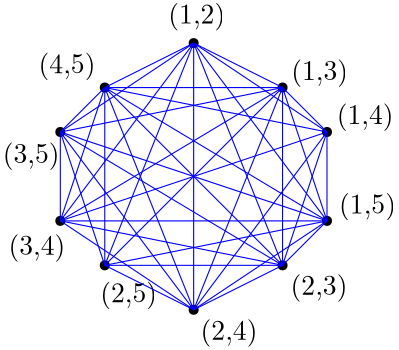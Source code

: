 <?xml version="1.0"?>
<!DOCTYPE ipe SYSTEM "ipe.dtd">
<ipe version="70206" creator="Ipe 7.2.7">
<info created="D:20190708170137" modified="D:20190708173641"/>
<ipestyle name="basic">
<symbol name="arrow/arc(spx)">
<path stroke="sym-stroke" fill="sym-stroke" pen="sym-pen">
0 0 m
-1 0.333 l
-1 -0.333 l
h
</path>
</symbol>
<symbol name="arrow/farc(spx)">
<path stroke="sym-stroke" fill="white" pen="sym-pen">
0 0 m
-1 0.333 l
-1 -0.333 l
h
</path>
</symbol>
<symbol name="arrow/ptarc(spx)">
<path stroke="sym-stroke" fill="sym-stroke" pen="sym-pen">
0 0 m
-1 0.333 l
-0.8 0 l
-1 -0.333 l
h
</path>
</symbol>
<symbol name="arrow/fptarc(spx)">
<path stroke="sym-stroke" fill="white" pen="sym-pen">
0 0 m
-1 0.333 l
-0.8 0 l
-1 -0.333 l
h
</path>
</symbol>
<symbol name="mark/circle(sx)" transformations="translations">
<path fill="sym-stroke">
0.6 0 0 0.6 0 0 e
0.4 0 0 0.4 0 0 e
</path>
</symbol>
<symbol name="mark/disk(sx)" transformations="translations">
<path fill="sym-stroke">
0.6 0 0 0.6 0 0 e
</path>
</symbol>
<symbol name="mark/fdisk(sfx)" transformations="translations">
<group>
<path fill="sym-fill">
0.5 0 0 0.5 0 0 e
</path>
<path fill="sym-stroke" fillrule="eofill">
0.6 0 0 0.6 0 0 e
0.4 0 0 0.4 0 0 e
</path>
</group>
</symbol>
<symbol name="mark/box(sx)" transformations="translations">
<path fill="sym-stroke" fillrule="eofill">
-0.6 -0.6 m
0.6 -0.6 l
0.6 0.6 l
-0.6 0.6 l
h
-0.4 -0.4 m
0.4 -0.4 l
0.4 0.4 l
-0.4 0.4 l
h
</path>
</symbol>
<symbol name="mark/square(sx)" transformations="translations">
<path fill="sym-stroke">
-0.6 -0.6 m
0.6 -0.6 l
0.6 0.6 l
-0.6 0.6 l
h
</path>
</symbol>
<symbol name="mark/fsquare(sfx)" transformations="translations">
<group>
<path fill="sym-fill">
-0.5 -0.5 m
0.5 -0.5 l
0.5 0.5 l
-0.5 0.5 l
h
</path>
<path fill="sym-stroke" fillrule="eofill">
-0.6 -0.6 m
0.6 -0.6 l
0.6 0.6 l
-0.6 0.6 l
h
-0.4 -0.4 m
0.4 -0.4 l
0.4 0.4 l
-0.4 0.4 l
h
</path>
</group>
</symbol>
<symbol name="mark/cross(sx)" transformations="translations">
<group>
<path fill="sym-stroke">
-0.43 -0.57 m
0.57 0.43 l
0.43 0.57 l
-0.57 -0.43 l
h
</path>
<path fill="sym-stroke">
-0.43 0.57 m
0.57 -0.43 l
0.43 -0.57 l
-0.57 0.43 l
h
</path>
</group>
</symbol>
<symbol name="arrow/fnormal(spx)">
<path stroke="sym-stroke" fill="white" pen="sym-pen">
0 0 m
-1 0.333 l
-1 -0.333 l
h
</path>
</symbol>
<symbol name="arrow/pointed(spx)">
<path stroke="sym-stroke" fill="sym-stroke" pen="sym-pen">
0 0 m
-1 0.333 l
-0.8 0 l
-1 -0.333 l
h
</path>
</symbol>
<symbol name="arrow/fpointed(spx)">
<path stroke="sym-stroke" fill="white" pen="sym-pen">
0 0 m
-1 0.333 l
-0.8 0 l
-1 -0.333 l
h
</path>
</symbol>
<symbol name="arrow/linear(spx)">
<path stroke="sym-stroke" pen="sym-pen">
-1 0.333 m
0 0 l
-1 -0.333 l
</path>
</symbol>
<symbol name="arrow/fdouble(spx)">
<path stroke="sym-stroke" fill="white" pen="sym-pen">
0 0 m
-1 0.333 l
-1 -0.333 l
h
-1 0 m
-2 0.333 l
-2 -0.333 l
h
</path>
</symbol>
<symbol name="arrow/double(spx)">
<path stroke="sym-stroke" fill="sym-stroke" pen="sym-pen">
0 0 m
-1 0.333 l
-1 -0.333 l
h
-1 0 m
-2 0.333 l
-2 -0.333 l
h
</path>
</symbol>
<pen name="heavier" value="0.8"/>
<pen name="fat" value="1.2"/>
<pen name="ultrafat" value="2"/>
<symbolsize name="large" value="5"/>
<symbolsize name="small" value="2"/>
<symbolsize name="tiny" value="1.1"/>
<arrowsize name="large" value="10"/>
<arrowsize name="small" value="5"/>
<arrowsize name="tiny" value="3"/>
<color name="red" value="1 0 0"/>
<color name="green" value="0 1 0"/>
<color name="blue" value="0 0 1"/>
<color name="yellow" value="1 1 0"/>
<color name="orange" value="1 0.647 0"/>
<color name="gold" value="1 0.843 0"/>
<color name="purple" value="0.627 0.125 0.941"/>
<color name="gray" value="0.745"/>
<color name="brown" value="0.647 0.165 0.165"/>
<color name="navy" value="0 0 0.502"/>
<color name="pink" value="1 0.753 0.796"/>
<color name="seagreen" value="0.18 0.545 0.341"/>
<color name="turquoise" value="0.251 0.878 0.816"/>
<color name="violet" value="0.933 0.51 0.933"/>
<color name="darkblue" value="0 0 0.545"/>
<color name="darkcyan" value="0 0.545 0.545"/>
<color name="darkgray" value="0.663"/>
<color name="darkgreen" value="0 0.392 0"/>
<color name="darkmagenta" value="0.545 0 0.545"/>
<color name="darkorange" value="1 0.549 0"/>
<color name="darkred" value="0.545 0 0"/>
<color name="lightblue" value="0.678 0.847 0.902"/>
<color name="lightcyan" value="0.878 1 1"/>
<color name="lightgray" value="0.827"/>
<color name="lightgreen" value="0.565 0.933 0.565"/>
<color name="lightyellow" value="1 1 0.878"/>
<dashstyle name="dashed" value="[4] 0"/>
<dashstyle name="dotted" value="[1 3] 0"/>
<dashstyle name="dash dotted" value="[4 2 1 2] 0"/>
<dashstyle name="dash dot dotted" value="[4 2 1 2 1 2] 0"/>
<textsize name="large" value="\large"/>
<textsize name="Large" value="\Large"/>
<textsize name="LARGE" value="\LARGE"/>
<textsize name="huge" value="\huge"/>
<textsize name="Huge" value="\Huge"/>
<textsize name="small" value="\small"/>
<textsize name="footnote" value="\footnotesize"/>
<textsize name="tiny" value="\tiny"/>
<textstyle name="center" begin="\begin{center}" end="\end{center}"/>
<textstyle name="itemize" begin="\begin{itemize}" end="\end{itemize}"/>
<textstyle name="item" begin="\begin{itemize}\item{}" end="\end{itemize}"/>
<gridsize name="4 pts" value="4"/>
<gridsize name="8 pts (~3 mm)" value="8"/>
<gridsize name="16 pts (~6 mm)" value="16"/>
<gridsize name="32 pts (~12 mm)" value="32"/>
<gridsize name="10 pts (~3.5 mm)" value="10"/>
<gridsize name="20 pts (~7 mm)" value="20"/>
<gridsize name="14 pts (~5 mm)" value="14"/>
<gridsize name="28 pts (~10 mm)" value="28"/>
<gridsize name="56 pts (~20 mm)" value="56"/>
<anglesize name="90 deg" value="90"/>
<anglesize name="60 deg" value="60"/>
<anglesize name="45 deg" value="45"/>
<anglesize name="30 deg" value="30"/>
<anglesize name="22.5 deg" value="22.5"/>
<opacity name="10%" value="0.1"/>
<opacity name="30%" value="0.3"/>
<opacity name="50%" value="0.5"/>
<opacity name="75%" value="0.75"/>
<tiling name="falling" angle="-60" step="4" width="1"/>
<tiling name="rising" angle="30" step="4" width="1"/>
</ipestyle>
<page>
<layer name="alpha"/>
<view layers="alpha" active="alpha"/>
<use layer="alpha" matrix="1 0 0 1 32.1163 239.706" name="mark/disk(sx)" pos="64 448" size="normal" stroke="black"/>
<use matrix="1 0 0 1 32.1163 255.706" name="mark/disk(sx)" pos="64 400" size="normal" stroke="black"/>
<use matrix="1 0 0 1 32.1163 255.706" name="mark/disk(sx)" pos="112 368" size="normal" stroke="black"/>
<use matrix="1 0 0 1 32.1163 239.706" name="mark/disk(sx)" pos="112 480" size="normal" stroke="black"/>
<use matrix="1 0 0 1 32.1163 239.706" name="mark/disk(sx)" pos="160 448" size="normal" stroke="black"/>
<use matrix="1 0 0 1 32.1163 255.706" name="mark/disk(sx)" pos="160 400" size="normal" stroke="black"/>
<use matrix="1 0 0 1 32.1163 271.706" name="mark/disk(sx)" pos="80 368" size="normal" stroke="black"/>
<use matrix="1 0 0 1 16.1163 271.706" name="mark/disk(sx)" pos="160 368" size="normal" stroke="black"/>
<use matrix="1 0 0 1 32.1163 239.706" name="mark/disk(sx)" pos="80 464" size="normal" stroke="black"/>
<use matrix="1 0 0 1 32.1163 239.706" name="mark/disk(sx)" pos="144 464" size="normal" stroke="black"/>
<text matrix="1 0 0 1 7.00055 262.75" transformations="translations" pos="128 464" stroke="black" type="label" width="20.479" height="7.473" depth="2.49" valign="baseline">(1,2)</text>
<text matrix="1 0 0 1 19.2239 258.399" transformations="translations" pos="160 448" stroke="black" type="label" width="20.479" height="7.473" depth="2.49" valign="baseline">(1,3)</text>
<text matrix="1 0 0 1 19.6383 258.606" transformations="translations" pos="176 432" stroke="black" type="label" width="20.479" height="7.473" depth="2.49" valign="baseline">(1,4)</text>
<text matrix="1 0 0 1 20.467 258.399" transformations="translations" pos="176 400" stroke="black" type="label" width="20.479" height="7.473" depth="2.49" valign="baseline">(1,5)</text>
<text matrix="1 0 0 1 19.0168 245.14" transformations="translations" pos="160 384" stroke="black" type="label" width="20.479" height="7.473" depth="2.49" valign="baseline">(2,3)</text>
<text matrix="1 0 0 1 18.6024 244.933" transformations="translations" pos="128 368" stroke="black" type="label" width="20.479" height="7.473" depth="2.49" valign="baseline">(2,4)</text>
<text matrix="1 0 0 1 14.4589 242.446" transformations="translations" pos="96 384" stroke="black" type="label" width="20.479" height="7.473" depth="2.49" valign="baseline">(2,5)</text>
<text matrix="1 0 0 1 -2.5296 243.482" transformations="translations" pos="80 400" stroke="black" type="label" width="20.479" height="7.473" depth="2.49" valign="baseline">(3,4)</text>
<text matrix="1 0 0 1 -4.6013 244.518" transformations="translations" pos="80 432" stroke="black" type="label" width="20.479" height="7.473" depth="2.49" valign="baseline">(3,5)</text>
<text matrix="1 0 0 1 -7.709 260.885" transformations="translations" pos="96 448" stroke="black" type="label" width="20.479" height="7.473" depth="2.49" valign="baseline">(4,5)</text>
<path stroke="blue">
112.116 703.706 m
112.116 639.706 l
</path>
<path stroke="blue">
112.116 703.706 m
96.1163 687.706 l
</path>
<path stroke="blue">
112.116 703.706 m
96.1163 655.706 l
</path>
<path stroke="blue">
112.116 703.706 m
144.116 623.706 l
</path>
<path stroke="blue">
112.116 703.706 m
176.116 639.706 l
</path>
<path stroke="blue">
112.116 703.706 m
192.116 655.706 l
</path>
<path stroke="blue">
112.116 703.706 m
192.116 687.706 l
</path>
<path stroke="blue">
112.116 703.706 m
176.116 703.706 l
</path>
<path stroke="blue">
112.116 703.706 m
144.116 719.706 l
</path>
<path stroke="blue">
144.116 719.706 m
96.1163 687.706 l
</path>
<path stroke="blue">
144.116 719.706 m
96.1163 655.706 l
</path>
<path stroke="blue">
144.116 719.706 m
112.116 639.706 l
</path>
<path stroke="blue">
144.116 719.706 m
144.116 623.706 l
</path>
<path stroke="blue">
144.116 719.706 m
176.116 639.706 l
</path>
<path stroke="blue">
144.116 719.706 m
192.116 655.706 l
</path>
<path stroke="blue">
144.116 719.706 m
176.116 703.706 l
</path>
<path stroke="blue">
144.116 719.706 m
192.116 687.706 l
</path>
<path stroke="blue">
176.116 703.706 m
192.116 687.706 l
</path>
<path stroke="blue">
176.116 703.706 m
192.116 655.706 l
</path>
<path stroke="blue">
176.116 703.706 m
176.116 639.706 l
</path>
<path stroke="blue">
176.116 703.706 m
112.116 639.706 l
</path>
<path stroke="blue">
176.116 703.706 m
96.1163 655.706 l
</path>
<path stroke="blue">
176.116 703.706 m
96.1163 687.706 l
</path>
<path stroke="blue">
192.116 687.706 m
192.116 655.706 l
</path>
<path stroke="blue">
192.116 687.706 m
176.116 639.706 l
</path>
<path stroke="blue">
192.116 687.706 m
144.116 623.706 l
</path>
<path stroke="blue">
176.116 703.706 m
144.116 623.706 l
</path>
<path stroke="blue">
192.116 687.706 m
96.1163 655.706 l
</path>
<path stroke="blue">
192.116 655.706 m
176.116 639.706 l
</path>
<path stroke="blue">
192.116 655.706 m
144.116 623.706 l
</path>
<path stroke="blue">
192.116 655.706 m
112.116 639.706 l
</path>
<path stroke="blue">
96.1163 655.706 m
192.116 655.706 l
</path>
<path stroke="blue">
192.116 655.706 m
96.1163 687.706 l
</path>
<path stroke="blue">
176.116 639.706 m
144.116 623.706 l
</path>
<path stroke="blue">
176.116 639.706 m
112.116 639.706 l
</path>
<path stroke="blue">
176.116 639.706 m
96.1163 655.706 l
</path>
<path stroke="blue">
176.116 639.706 m
96.1163 687.706 l
</path>
<path stroke="blue">
144.116 623.706 m
112.116 639.706 l
</path>
<path stroke="blue">
144.116 623.706 m
96.1163 655.706 l
</path>
<path stroke="blue">
144.116 623.706 m
96.1163 687.706 l
</path>
<path stroke="blue">
112.116 639.706 m
96.1163 687.706 l
</path>
<path stroke="blue">
96.1163 655.706 m
96.1163 687.706 l
</path>
</page>
</ipe>
